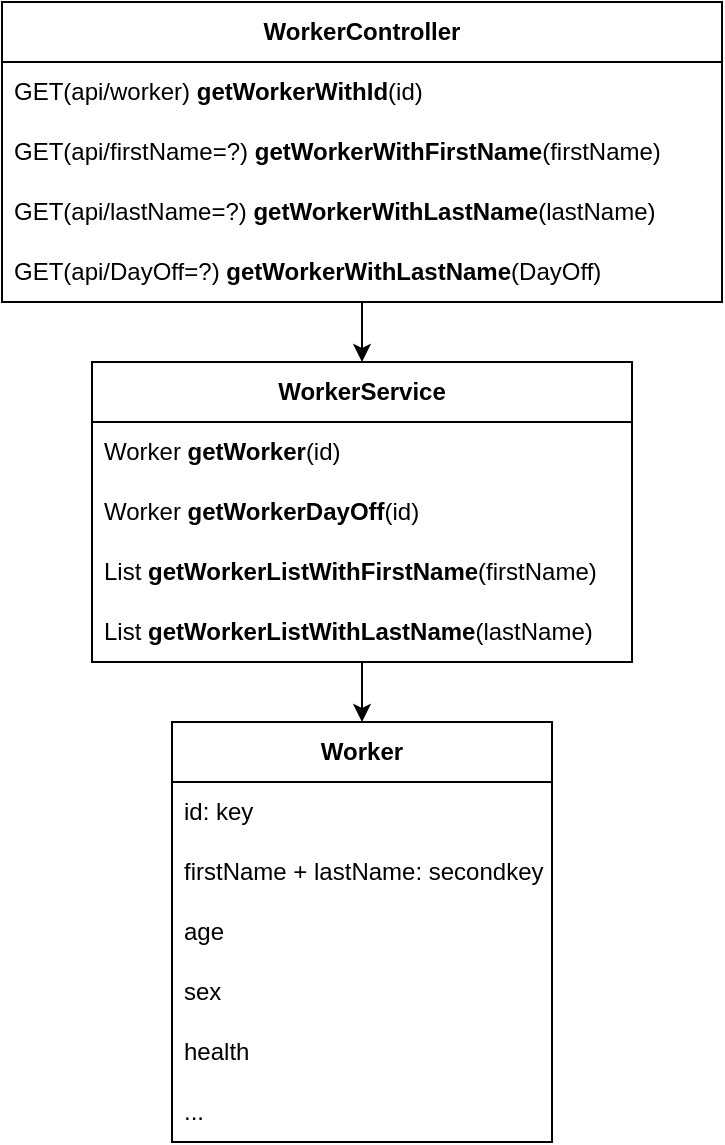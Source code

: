 <mxfile version="22.1.0" type="device">
  <diagram name="Page-1" id="mu3mjXFYogsC6Fsentmb">
    <mxGraphModel dx="1434" dy="798" grid="1" gridSize="10" guides="1" tooltips="1" connect="1" arrows="1" fold="1" page="1" pageScale="1" pageWidth="827" pageHeight="1169" math="0" shadow="0">
      <root>
        <mxCell id="0" />
        <mxCell id="1" parent="0" />
        <mxCell id="HoSlU-UpBAagptZ1_Y_Y-36" value="Worker" style="swimlane;fontStyle=1;childLayout=stackLayout;horizontal=1;startSize=30;horizontalStack=0;resizeParent=1;resizeParentMax=0;resizeLast=0;collapsible=1;marginBottom=0;whiteSpace=wrap;html=1;" parent="1" vertex="1">
          <mxGeometry x="310" y="500" width="190" height="210" as="geometry" />
        </mxCell>
        <mxCell id="HoSlU-UpBAagptZ1_Y_Y-37" value="id: key" style="text;strokeColor=none;fillColor=none;align=left;verticalAlign=middle;spacingLeft=4;spacingRight=4;overflow=hidden;points=[[0,0.5],[1,0.5]];portConstraint=eastwest;rotatable=0;whiteSpace=wrap;html=1;" parent="HoSlU-UpBAagptZ1_Y_Y-36" vertex="1">
          <mxGeometry y="30" width="190" height="30" as="geometry" />
        </mxCell>
        <mxCell id="HoSlU-UpBAagptZ1_Y_Y-38" value="firstName +&amp;nbsp;lastName: secondkey" style="text;strokeColor=none;fillColor=none;align=left;verticalAlign=middle;spacingLeft=4;spacingRight=4;overflow=hidden;points=[[0,0.5],[1,0.5]];portConstraint=eastwest;rotatable=0;whiteSpace=wrap;html=1;" parent="HoSlU-UpBAagptZ1_Y_Y-36" vertex="1">
          <mxGeometry y="60" width="190" height="30" as="geometry" />
        </mxCell>
        <mxCell id="HoSlU-UpBAagptZ1_Y_Y-39" value="age" style="text;strokeColor=none;fillColor=none;align=left;verticalAlign=middle;spacingLeft=4;spacingRight=4;overflow=hidden;points=[[0,0.5],[1,0.5]];portConstraint=eastwest;rotatable=0;whiteSpace=wrap;html=1;" parent="HoSlU-UpBAagptZ1_Y_Y-36" vertex="1">
          <mxGeometry y="90" width="190" height="30" as="geometry" />
        </mxCell>
        <mxCell id="HoSlU-UpBAagptZ1_Y_Y-40" value="sex" style="text;strokeColor=none;fillColor=none;align=left;verticalAlign=middle;spacingLeft=4;spacingRight=4;overflow=hidden;points=[[0,0.5],[1,0.5]];portConstraint=eastwest;rotatable=0;whiteSpace=wrap;html=1;" parent="HoSlU-UpBAagptZ1_Y_Y-36" vertex="1">
          <mxGeometry y="120" width="190" height="30" as="geometry" />
        </mxCell>
        <mxCell id="HoSlU-UpBAagptZ1_Y_Y-41" value="health" style="text;strokeColor=none;fillColor=none;align=left;verticalAlign=middle;spacingLeft=4;spacingRight=4;overflow=hidden;points=[[0,0.5],[1,0.5]];portConstraint=eastwest;rotatable=0;whiteSpace=wrap;html=1;" parent="HoSlU-UpBAagptZ1_Y_Y-36" vertex="1">
          <mxGeometry y="150" width="190" height="30" as="geometry" />
        </mxCell>
        <mxCell id="HoSlU-UpBAagptZ1_Y_Y-42" value="..." style="text;strokeColor=none;fillColor=none;align=left;verticalAlign=middle;spacingLeft=4;spacingRight=4;overflow=hidden;points=[[0,0.5],[1,0.5]];portConstraint=eastwest;rotatable=0;whiteSpace=wrap;html=1;" parent="HoSlU-UpBAagptZ1_Y_Y-36" vertex="1">
          <mxGeometry y="180" width="190" height="30" as="geometry" />
        </mxCell>
        <mxCell id="HoSlU-UpBAagptZ1_Y_Y-65" style="edgeStyle=orthogonalEdgeStyle;rounded=0;orthogonalLoop=1;jettySize=auto;html=1;entryX=0.5;entryY=0;entryDx=0;entryDy=0;" parent="1" source="HoSlU-UpBAagptZ1_Y_Y-51" target="HoSlU-UpBAagptZ1_Y_Y-36" edge="1">
          <mxGeometry relative="1" as="geometry" />
        </mxCell>
        <mxCell id="HoSlU-UpBAagptZ1_Y_Y-51" value="WorkerService" style="swimlane;fontStyle=1;childLayout=stackLayout;horizontal=1;startSize=30;horizontalStack=0;resizeParent=1;resizeParentMax=0;resizeLast=0;collapsible=1;marginBottom=0;whiteSpace=wrap;html=1;" parent="1" vertex="1">
          <mxGeometry x="270" y="320" width="270" height="150" as="geometry" />
        </mxCell>
        <mxCell id="HoSlU-UpBAagptZ1_Y_Y-52" value="Worker &lt;b&gt;getWorker&lt;/b&gt;(id)" style="text;strokeColor=none;fillColor=none;align=left;verticalAlign=middle;spacingLeft=4;spacingRight=4;overflow=hidden;points=[[0,0.5],[1,0.5]];portConstraint=eastwest;rotatable=0;whiteSpace=wrap;html=1;" parent="HoSlU-UpBAagptZ1_Y_Y-51" vertex="1">
          <mxGeometry y="30" width="270" height="30" as="geometry" />
        </mxCell>
        <mxCell id="HoSlU-UpBAagptZ1_Y_Y-63" value="Worker &lt;b&gt;getWorkerDayOff&lt;/b&gt;(id)" style="text;strokeColor=none;fillColor=none;align=left;verticalAlign=middle;spacingLeft=4;spacingRight=4;overflow=hidden;points=[[0,0.5],[1,0.5]];portConstraint=eastwest;rotatable=0;whiteSpace=wrap;html=1;" parent="HoSlU-UpBAagptZ1_Y_Y-51" vertex="1">
          <mxGeometry y="60" width="270" height="30" as="geometry" />
        </mxCell>
        <mxCell id="HoSlU-UpBAagptZ1_Y_Y-64" value="List &lt;b&gt;getWorkerListWithFirstName&lt;/b&gt;(firstName)" style="text;strokeColor=none;fillColor=none;align=left;verticalAlign=middle;spacingLeft=4;spacingRight=4;overflow=hidden;points=[[0,0.5],[1,0.5]];portConstraint=eastwest;rotatable=0;whiteSpace=wrap;html=1;" parent="HoSlU-UpBAagptZ1_Y_Y-51" vertex="1">
          <mxGeometry y="90" width="270" height="30" as="geometry" />
        </mxCell>
        <mxCell id="HoSlU-UpBAagptZ1_Y_Y-53" value="List &lt;b&gt;getWorkerListWithLastName&lt;/b&gt;(lastName)" style="text;strokeColor=none;fillColor=none;align=left;verticalAlign=middle;spacingLeft=4;spacingRight=4;overflow=hidden;points=[[0,0.5],[1,0.5]];portConstraint=eastwest;rotatable=0;whiteSpace=wrap;html=1;" parent="HoSlU-UpBAagptZ1_Y_Y-51" vertex="1">
          <mxGeometry y="120" width="270" height="30" as="geometry" />
        </mxCell>
        <mxCell id="HoSlU-UpBAagptZ1_Y_Y-74" style="edgeStyle=orthogonalEdgeStyle;rounded=0;orthogonalLoop=1;jettySize=auto;html=1;entryX=0.5;entryY=0;entryDx=0;entryDy=0;" parent="1" source="HoSlU-UpBAagptZ1_Y_Y-69" target="HoSlU-UpBAagptZ1_Y_Y-51" edge="1">
          <mxGeometry relative="1" as="geometry" />
        </mxCell>
        <mxCell id="HoSlU-UpBAagptZ1_Y_Y-69" value="WorkerController" style="swimlane;fontStyle=1;childLayout=stackLayout;horizontal=1;startSize=30;horizontalStack=0;resizeParent=1;resizeParentMax=0;resizeLast=0;collapsible=1;marginBottom=0;whiteSpace=wrap;html=1;" parent="1" vertex="1">
          <mxGeometry x="225" y="140" width="360" height="150" as="geometry" />
        </mxCell>
        <mxCell id="HoSlU-UpBAagptZ1_Y_Y-70" value="&lt;div&gt;GET(api/worker) &lt;b&gt;getWorkerWithId&lt;/b&gt;(id)&lt;/div&gt;" style="text;strokeColor=none;fillColor=none;align=left;verticalAlign=middle;spacingLeft=4;spacingRight=4;overflow=hidden;points=[[0,0.5],[1,0.5]];portConstraint=eastwest;rotatable=0;whiteSpace=wrap;html=1;" parent="HoSlU-UpBAagptZ1_Y_Y-69" vertex="1">
          <mxGeometry y="30" width="360" height="30" as="geometry" />
        </mxCell>
        <mxCell id="HoSlU-UpBAagptZ1_Y_Y-71" value="GET(api/firstName=?) &lt;b&gt;getWorkerWithFirstName&lt;/b&gt;(firstName)" style="text;strokeColor=none;fillColor=none;align=left;verticalAlign=middle;spacingLeft=4;spacingRight=4;overflow=hidden;points=[[0,0.5],[1,0.5]];portConstraint=eastwest;rotatable=0;whiteSpace=wrap;html=1;" parent="HoSlU-UpBAagptZ1_Y_Y-69" vertex="1">
          <mxGeometry y="60" width="360" height="30" as="geometry" />
        </mxCell>
        <mxCell id="HoSlU-UpBAagptZ1_Y_Y-72" value="GET(api/lastName=?) &lt;b&gt;getWorkerWithLastName&lt;/b&gt;(lastName)" style="text;strokeColor=none;fillColor=none;align=left;verticalAlign=middle;spacingLeft=4;spacingRight=4;overflow=hidden;points=[[0,0.5],[1,0.5]];portConstraint=eastwest;rotatable=0;whiteSpace=wrap;html=1;" parent="HoSlU-UpBAagptZ1_Y_Y-69" vertex="1">
          <mxGeometry y="90" width="360" height="30" as="geometry" />
        </mxCell>
        <mxCell id="HoSlU-UpBAagptZ1_Y_Y-73" value="GET(api/DayOff=?) &lt;b&gt;getWorkerWithLastName&lt;/b&gt;(DayOff)" style="text;strokeColor=none;fillColor=none;align=left;verticalAlign=middle;spacingLeft=4;spacingRight=4;overflow=hidden;points=[[0,0.5],[1,0.5]];portConstraint=eastwest;rotatable=0;whiteSpace=wrap;html=1;" parent="HoSlU-UpBAagptZ1_Y_Y-69" vertex="1">
          <mxGeometry y="120" width="360" height="30" as="geometry" />
        </mxCell>
      </root>
    </mxGraphModel>
  </diagram>
</mxfile>
